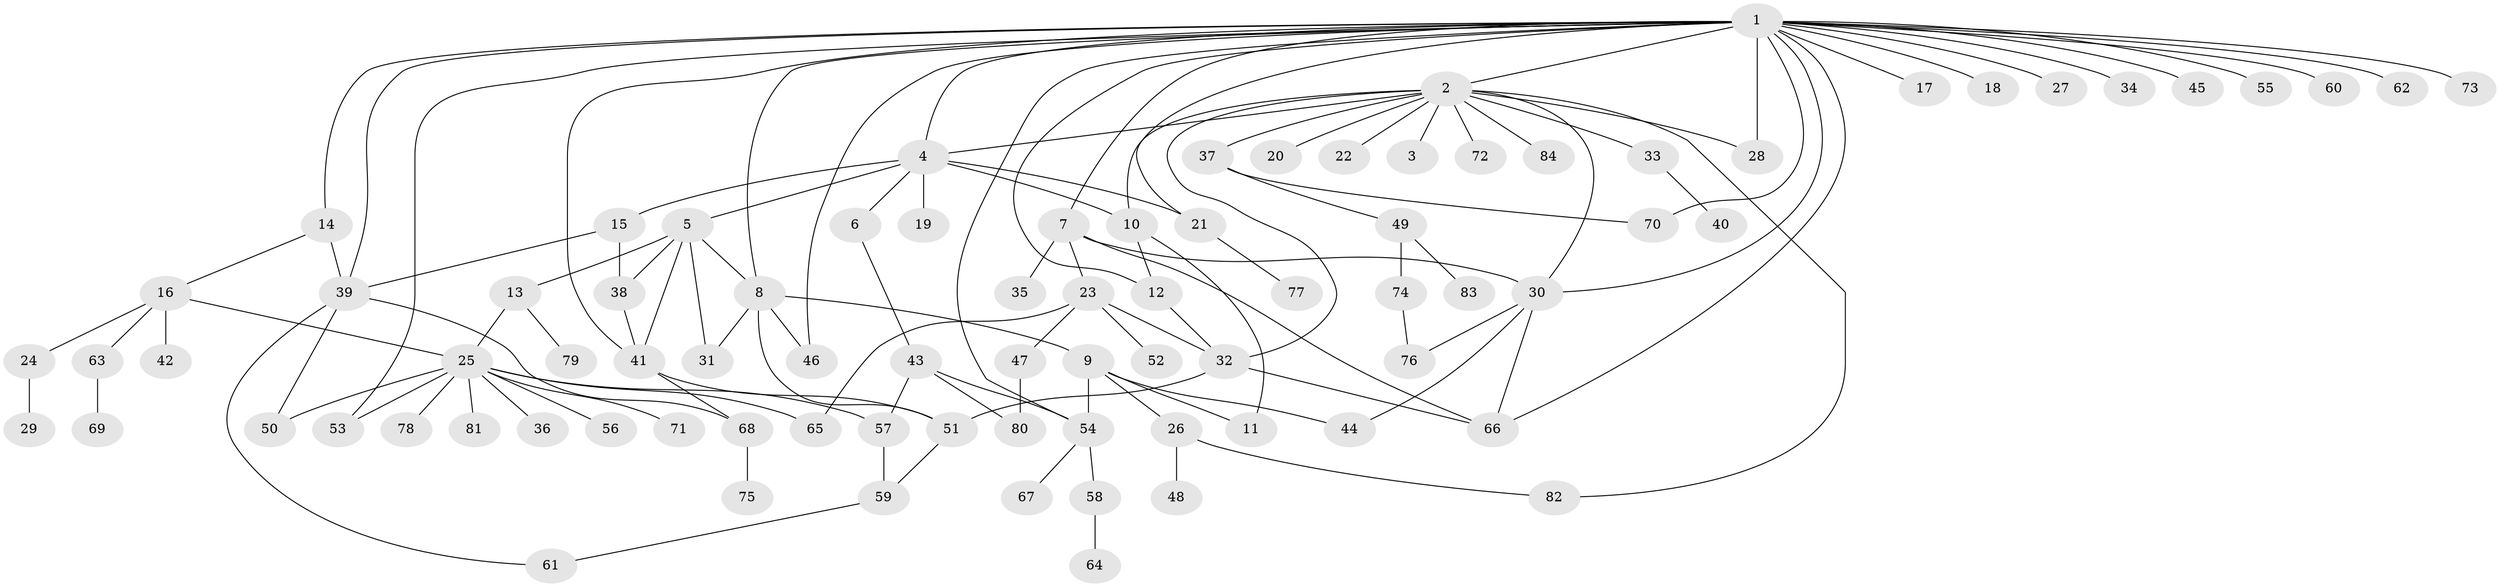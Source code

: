 // original degree distribution, {27: 0.007194244604316547, 15: 0.007194244604316547, 1: 0.4748201438848921, 9: 0.007194244604316547, 11: 0.007194244604316547, 3: 0.1223021582733813, 4: 0.08633093525179857, 8: 0.007194244604316547, 6: 0.03597122302158273, 5: 0.02158273381294964, 2: 0.20863309352517986, 13: 0.007194244604316547, 7: 0.007194244604316547}
// Generated by graph-tools (version 1.1) at 2025/50/03/04/25 22:50:12]
// undirected, 84 vertices, 121 edges
graph export_dot {
  node [color=gray90,style=filled];
  1;
  2;
  3;
  4;
  5;
  6;
  7;
  8;
  9;
  10;
  11;
  12;
  13;
  14;
  15;
  16;
  17;
  18;
  19;
  20;
  21;
  22;
  23;
  24;
  25;
  26;
  27;
  28;
  29;
  30;
  31;
  32;
  33;
  34;
  35;
  36;
  37;
  38;
  39;
  40;
  41;
  42;
  43;
  44;
  45;
  46;
  47;
  48;
  49;
  50;
  51;
  52;
  53;
  54;
  55;
  56;
  57;
  58;
  59;
  60;
  61;
  62;
  63;
  64;
  65;
  66;
  67;
  68;
  69;
  70;
  71;
  72;
  73;
  74;
  75;
  76;
  77;
  78;
  79;
  80;
  81;
  82;
  83;
  84;
  1 -- 2 [weight=1.0];
  1 -- 4 [weight=1.0];
  1 -- 7 [weight=1.0];
  1 -- 8 [weight=1.0];
  1 -- 12 [weight=1.0];
  1 -- 14 [weight=1.0];
  1 -- 17 [weight=1.0];
  1 -- 18 [weight=1.0];
  1 -- 21 [weight=1.0];
  1 -- 27 [weight=1.0];
  1 -- 28 [weight=1.0];
  1 -- 30 [weight=1.0];
  1 -- 34 [weight=1.0];
  1 -- 39 [weight=1.0];
  1 -- 41 [weight=1.0];
  1 -- 45 [weight=1.0];
  1 -- 46 [weight=1.0];
  1 -- 53 [weight=1.0];
  1 -- 54 [weight=1.0];
  1 -- 55 [weight=1.0];
  1 -- 60 [weight=1.0];
  1 -- 62 [weight=1.0];
  1 -- 66 [weight=1.0];
  1 -- 70 [weight=1.0];
  1 -- 73 [weight=1.0];
  2 -- 3 [weight=1.0];
  2 -- 4 [weight=1.0];
  2 -- 10 [weight=1.0];
  2 -- 20 [weight=1.0];
  2 -- 22 [weight=1.0];
  2 -- 28 [weight=1.0];
  2 -- 30 [weight=1.0];
  2 -- 32 [weight=1.0];
  2 -- 33 [weight=1.0];
  2 -- 37 [weight=1.0];
  2 -- 72 [weight=1.0];
  2 -- 82 [weight=1.0];
  2 -- 84 [weight=1.0];
  4 -- 5 [weight=1.0];
  4 -- 6 [weight=1.0];
  4 -- 10 [weight=1.0];
  4 -- 15 [weight=1.0];
  4 -- 19 [weight=1.0];
  4 -- 21 [weight=1.0];
  5 -- 8 [weight=1.0];
  5 -- 13 [weight=1.0];
  5 -- 31 [weight=1.0];
  5 -- 38 [weight=1.0];
  5 -- 41 [weight=4.0];
  6 -- 43 [weight=1.0];
  7 -- 23 [weight=1.0];
  7 -- 30 [weight=1.0];
  7 -- 35 [weight=2.0];
  7 -- 66 [weight=1.0];
  8 -- 9 [weight=1.0];
  8 -- 31 [weight=1.0];
  8 -- 46 [weight=2.0];
  8 -- 51 [weight=1.0];
  9 -- 11 [weight=1.0];
  9 -- 26 [weight=1.0];
  9 -- 44 [weight=1.0];
  9 -- 54 [weight=1.0];
  10 -- 11 [weight=1.0];
  10 -- 12 [weight=1.0];
  12 -- 32 [weight=1.0];
  13 -- 25 [weight=1.0];
  13 -- 79 [weight=1.0];
  14 -- 16 [weight=1.0];
  14 -- 39 [weight=1.0];
  15 -- 38 [weight=1.0];
  15 -- 39 [weight=1.0];
  16 -- 24 [weight=1.0];
  16 -- 25 [weight=1.0];
  16 -- 42 [weight=1.0];
  16 -- 63 [weight=1.0];
  21 -- 77 [weight=1.0];
  23 -- 32 [weight=1.0];
  23 -- 47 [weight=1.0];
  23 -- 52 [weight=1.0];
  23 -- 65 [weight=1.0];
  24 -- 29 [weight=1.0];
  25 -- 36 [weight=1.0];
  25 -- 50 [weight=1.0];
  25 -- 53 [weight=1.0];
  25 -- 56 [weight=1.0];
  25 -- 57 [weight=1.0];
  25 -- 65 [weight=1.0];
  25 -- 71 [weight=1.0];
  25 -- 78 [weight=1.0];
  25 -- 81 [weight=1.0];
  26 -- 48 [weight=1.0];
  26 -- 82 [weight=1.0];
  30 -- 44 [weight=1.0];
  30 -- 66 [weight=1.0];
  30 -- 76 [weight=1.0];
  32 -- 51 [weight=2.0];
  32 -- 66 [weight=1.0];
  33 -- 40 [weight=1.0];
  37 -- 49 [weight=1.0];
  37 -- 70 [weight=1.0];
  38 -- 41 [weight=1.0];
  39 -- 50 [weight=1.0];
  39 -- 61 [weight=1.0];
  39 -- 68 [weight=1.0];
  41 -- 51 [weight=1.0];
  41 -- 68 [weight=1.0];
  43 -- 54 [weight=1.0];
  43 -- 57 [weight=1.0];
  43 -- 80 [weight=1.0];
  47 -- 80 [weight=1.0];
  49 -- 74 [weight=1.0];
  49 -- 83 [weight=1.0];
  51 -- 59 [weight=1.0];
  54 -- 58 [weight=1.0];
  54 -- 67 [weight=1.0];
  57 -- 59 [weight=1.0];
  58 -- 64 [weight=1.0];
  59 -- 61 [weight=1.0];
  63 -- 69 [weight=1.0];
  68 -- 75 [weight=1.0];
  74 -- 76 [weight=1.0];
}
